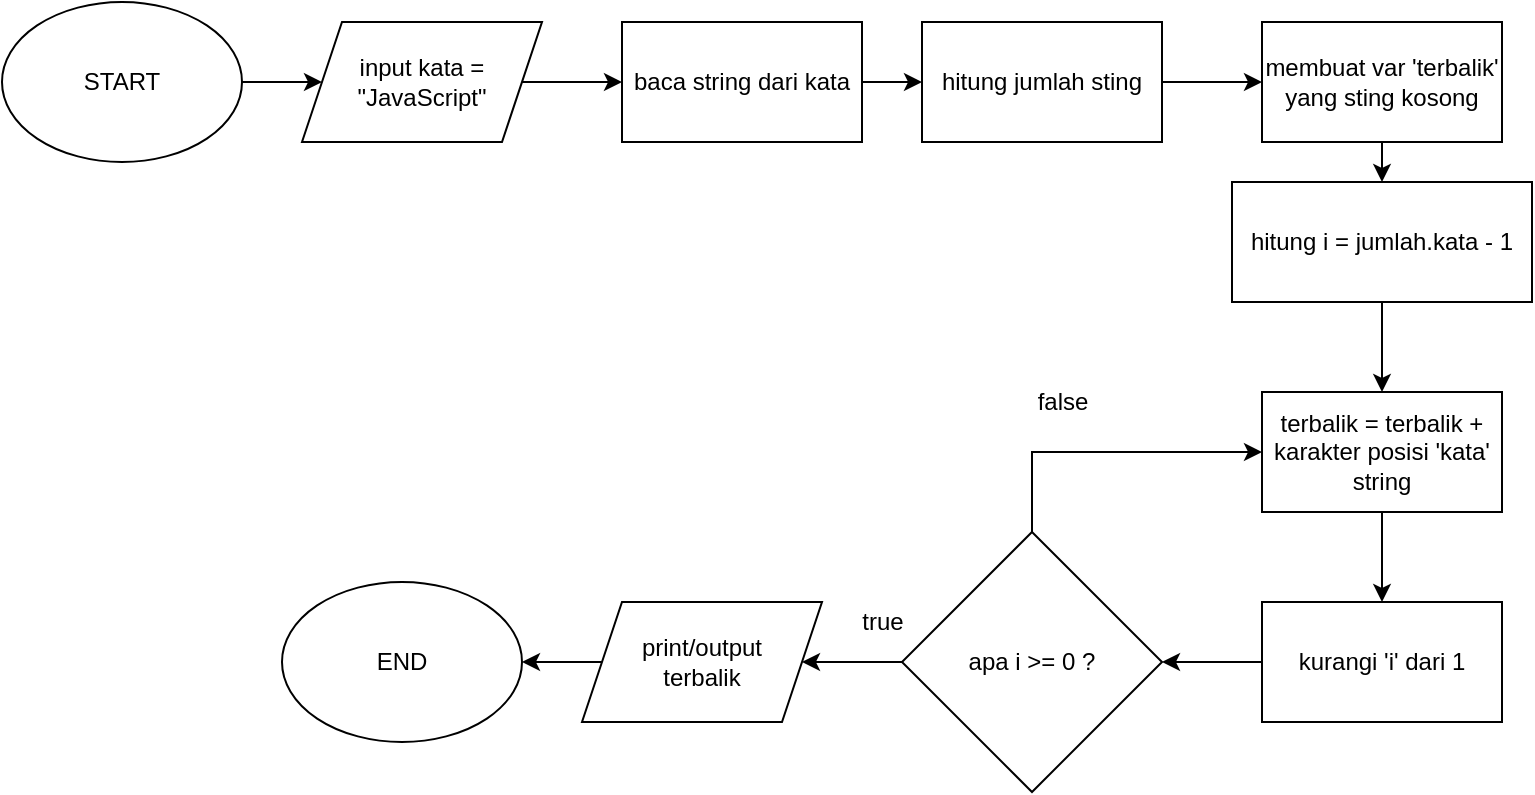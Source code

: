 <mxfile version="20.0.1" type="device"><diagram id="_IWoBVDVU865Y6izE9ol" name="Page-1"><mxGraphModel dx="1038" dy="564" grid="1" gridSize="10" guides="1" tooltips="1" connect="1" arrows="1" fold="1" page="1" pageScale="1" pageWidth="850" pageHeight="1100" math="0" shadow="0"><root><mxCell id="0"/><mxCell id="1" parent="0"/><mxCell id="LoqtApItQhj-pQovsDvD-13" style="edgeStyle=orthogonalEdgeStyle;rounded=0;orthogonalLoop=1;jettySize=auto;html=1;exitX=1;exitY=0.5;exitDx=0;exitDy=0;entryX=0;entryY=0.5;entryDx=0;entryDy=0;" parent="1" source="LoqtApItQhj-pQovsDvD-1" target="LoqtApItQhj-pQovsDvD-3" edge="1"><mxGeometry relative="1" as="geometry"/></mxCell><mxCell id="LoqtApItQhj-pQovsDvD-1" value="START" style="ellipse;whiteSpace=wrap;html=1;" parent="1" vertex="1"><mxGeometry x="40" y="50" width="120" height="80" as="geometry"/></mxCell><mxCell id="LoqtApItQhj-pQovsDvD-2" value="END" style="ellipse;whiteSpace=wrap;html=1;" parent="1" vertex="1"><mxGeometry x="180" y="340" width="120" height="80" as="geometry"/></mxCell><mxCell id="LoqtApItQhj-pQovsDvD-14" style="edgeStyle=orthogonalEdgeStyle;rounded=0;orthogonalLoop=1;jettySize=auto;html=1;exitX=1;exitY=0.5;exitDx=0;exitDy=0;entryX=0;entryY=0.5;entryDx=0;entryDy=0;" parent="1" source="LoqtApItQhj-pQovsDvD-3" target="LoqtApItQhj-pQovsDvD-7" edge="1"><mxGeometry relative="1" as="geometry"/></mxCell><mxCell id="LoqtApItQhj-pQovsDvD-3" value="&lt;div&gt;input kata = &lt;br&gt;&lt;/div&gt;&lt;div&gt;&quot;JavaScript&quot;&lt;br&gt;&lt;/div&gt;" style="shape=parallelogram;perimeter=parallelogramPerimeter;whiteSpace=wrap;html=1;fixedSize=1;" parent="1" vertex="1"><mxGeometry x="190" y="60" width="120" height="60" as="geometry"/></mxCell><mxCell id="LoqtApItQhj-pQovsDvD-16" style="edgeStyle=orthogonalEdgeStyle;rounded=0;orthogonalLoop=1;jettySize=auto;html=1;exitX=1;exitY=0.5;exitDx=0;exitDy=0;entryX=0;entryY=0.5;entryDx=0;entryDy=0;" parent="1" source="LoqtApItQhj-pQovsDvD-4" target="LoqtApItQhj-pQovsDvD-6" edge="1"><mxGeometry relative="1" as="geometry"/></mxCell><mxCell id="LoqtApItQhj-pQovsDvD-4" value="hitung jumlah sting" style="rounded=0;whiteSpace=wrap;html=1;" parent="1" vertex="1"><mxGeometry x="500" y="60" width="120" height="60" as="geometry"/></mxCell><mxCell id="LoqtApItQhj-pQovsDvD-19" style="edgeStyle=orthogonalEdgeStyle;rounded=0;orthogonalLoop=1;jettySize=auto;html=1;exitX=0.5;exitY=1;exitDx=0;exitDy=0;entryX=0.5;entryY=0;entryDx=0;entryDy=0;" parent="1" source="LoqtApItQhj-pQovsDvD-6" target="LoqtApItQhj-pQovsDvD-8" edge="1"><mxGeometry relative="1" as="geometry"/></mxCell><mxCell id="LoqtApItQhj-pQovsDvD-6" value="&lt;div&gt;membuat var 'terbalik'&lt;/div&gt;&lt;div&gt;yang sting kosong&lt;br&gt;&lt;/div&gt;" style="rounded=0;whiteSpace=wrap;html=1;" parent="1" vertex="1"><mxGeometry x="670" y="60" width="120" height="60" as="geometry"/></mxCell><mxCell id="LoqtApItQhj-pQovsDvD-15" style="edgeStyle=orthogonalEdgeStyle;rounded=0;orthogonalLoop=1;jettySize=auto;html=1;exitX=1;exitY=0.5;exitDx=0;exitDy=0;entryX=0;entryY=0.5;entryDx=0;entryDy=0;" parent="1" source="LoqtApItQhj-pQovsDvD-7" target="LoqtApItQhj-pQovsDvD-4" edge="1"><mxGeometry relative="1" as="geometry"/></mxCell><mxCell id="LoqtApItQhj-pQovsDvD-7" value="baca string dari kata" style="rounded=0;whiteSpace=wrap;html=1;" parent="1" vertex="1"><mxGeometry x="350" y="60" width="120" height="60" as="geometry"/></mxCell><mxCell id="LoqtApItQhj-pQovsDvD-20" style="edgeStyle=orthogonalEdgeStyle;rounded=0;orthogonalLoop=1;jettySize=auto;html=1;exitX=0.5;exitY=1;exitDx=0;exitDy=0;entryX=0.5;entryY=0;entryDx=0;entryDy=0;" parent="1" source="LoqtApItQhj-pQovsDvD-8" target="LoqtApItQhj-pQovsDvD-18" edge="1"><mxGeometry relative="1" as="geometry"/></mxCell><mxCell id="LoqtApItQhj-pQovsDvD-8" value="hitung i = jumlah.kata - 1" style="whiteSpace=wrap;html=1;rounded=0;" parent="1" vertex="1"><mxGeometry x="655" y="140" width="150" height="60" as="geometry"/></mxCell><mxCell id="LoqtApItQhj-pQovsDvD-22" style="edgeStyle=orthogonalEdgeStyle;rounded=0;orthogonalLoop=1;jettySize=auto;html=1;exitX=0;exitY=0.5;exitDx=0;exitDy=0;entryX=1;entryY=0.5;entryDx=0;entryDy=0;" parent="1" source="LoqtApItQhj-pQovsDvD-11" target="LoqtApItQhj-pQovsDvD-17" edge="1"><mxGeometry relative="1" as="geometry"/></mxCell><mxCell id="LoqtApItQhj-pQovsDvD-11" value="kurangi 'i' dari 1" style="whiteSpace=wrap;html=1;rounded=0;" parent="1" vertex="1"><mxGeometry x="670" y="350" width="120" height="60" as="geometry"/></mxCell><mxCell id="LoqtApItQhj-pQovsDvD-24" style="edgeStyle=orthogonalEdgeStyle;rounded=0;orthogonalLoop=1;jettySize=auto;html=1;exitX=0;exitY=0.5;exitDx=0;exitDy=0;" parent="1" source="LoqtApItQhj-pQovsDvD-17" target="LoqtApItQhj-pQovsDvD-23" edge="1"><mxGeometry relative="1" as="geometry"/></mxCell><mxCell id="al9DaKHn5XbmZX0dY2sh-1" style="edgeStyle=orthogonalEdgeStyle;rounded=0;orthogonalLoop=1;jettySize=auto;html=1;exitX=0.5;exitY=0;exitDx=0;exitDy=0;entryX=0;entryY=0.5;entryDx=0;entryDy=0;" edge="1" parent="1" source="LoqtApItQhj-pQovsDvD-17" target="LoqtApItQhj-pQovsDvD-18"><mxGeometry relative="1" as="geometry"/></mxCell><mxCell id="LoqtApItQhj-pQovsDvD-17" value="apa i &amp;gt;= 0 ?" style="rhombus;whiteSpace=wrap;html=1;" parent="1" vertex="1"><mxGeometry x="490" y="315" width="130" height="130" as="geometry"/></mxCell><mxCell id="LoqtApItQhj-pQovsDvD-21" style="edgeStyle=orthogonalEdgeStyle;rounded=0;orthogonalLoop=1;jettySize=auto;html=1;exitX=0.5;exitY=1;exitDx=0;exitDy=0;entryX=0.5;entryY=0;entryDx=0;entryDy=0;" parent="1" source="LoqtApItQhj-pQovsDvD-18" target="LoqtApItQhj-pQovsDvD-11" edge="1"><mxGeometry relative="1" as="geometry"/></mxCell><mxCell id="LoqtApItQhj-pQovsDvD-18" value="terbalik = terbalik + karakter posisi 'kata' string" style="rounded=0;whiteSpace=wrap;html=1;" parent="1" vertex="1"><mxGeometry x="670" y="245" width="120" height="60" as="geometry"/></mxCell><mxCell id="LoqtApItQhj-pQovsDvD-25" style="edgeStyle=orthogonalEdgeStyle;rounded=0;orthogonalLoop=1;jettySize=auto;html=1;exitX=0;exitY=0.5;exitDx=0;exitDy=0;entryX=1;entryY=0.5;entryDx=0;entryDy=0;" parent="1" source="LoqtApItQhj-pQovsDvD-23" target="LoqtApItQhj-pQovsDvD-2" edge="1"><mxGeometry relative="1" as="geometry"/></mxCell><mxCell id="LoqtApItQhj-pQovsDvD-23" value="&lt;div&gt;print/output&lt;/div&gt;&lt;div&gt;terbalik&lt;/div&gt;" style="shape=parallelogram;perimeter=parallelogramPerimeter;whiteSpace=wrap;html=1;fixedSize=1;" parent="1" vertex="1"><mxGeometry x="330" y="350" width="120" height="60" as="geometry"/></mxCell><mxCell id="al9DaKHn5XbmZX0dY2sh-2" value="true" style="text;html=1;align=center;verticalAlign=middle;resizable=0;points=[];autosize=1;strokeColor=none;fillColor=none;" vertex="1" parent="1"><mxGeometry x="460" y="350" width="40" height="20" as="geometry"/></mxCell><mxCell id="al9DaKHn5XbmZX0dY2sh-3" value="false" style="text;html=1;align=center;verticalAlign=middle;resizable=0;points=[];autosize=1;strokeColor=none;fillColor=none;" vertex="1" parent="1"><mxGeometry x="550" y="240" width="40" height="20" as="geometry"/></mxCell></root></mxGraphModel></diagram></mxfile>